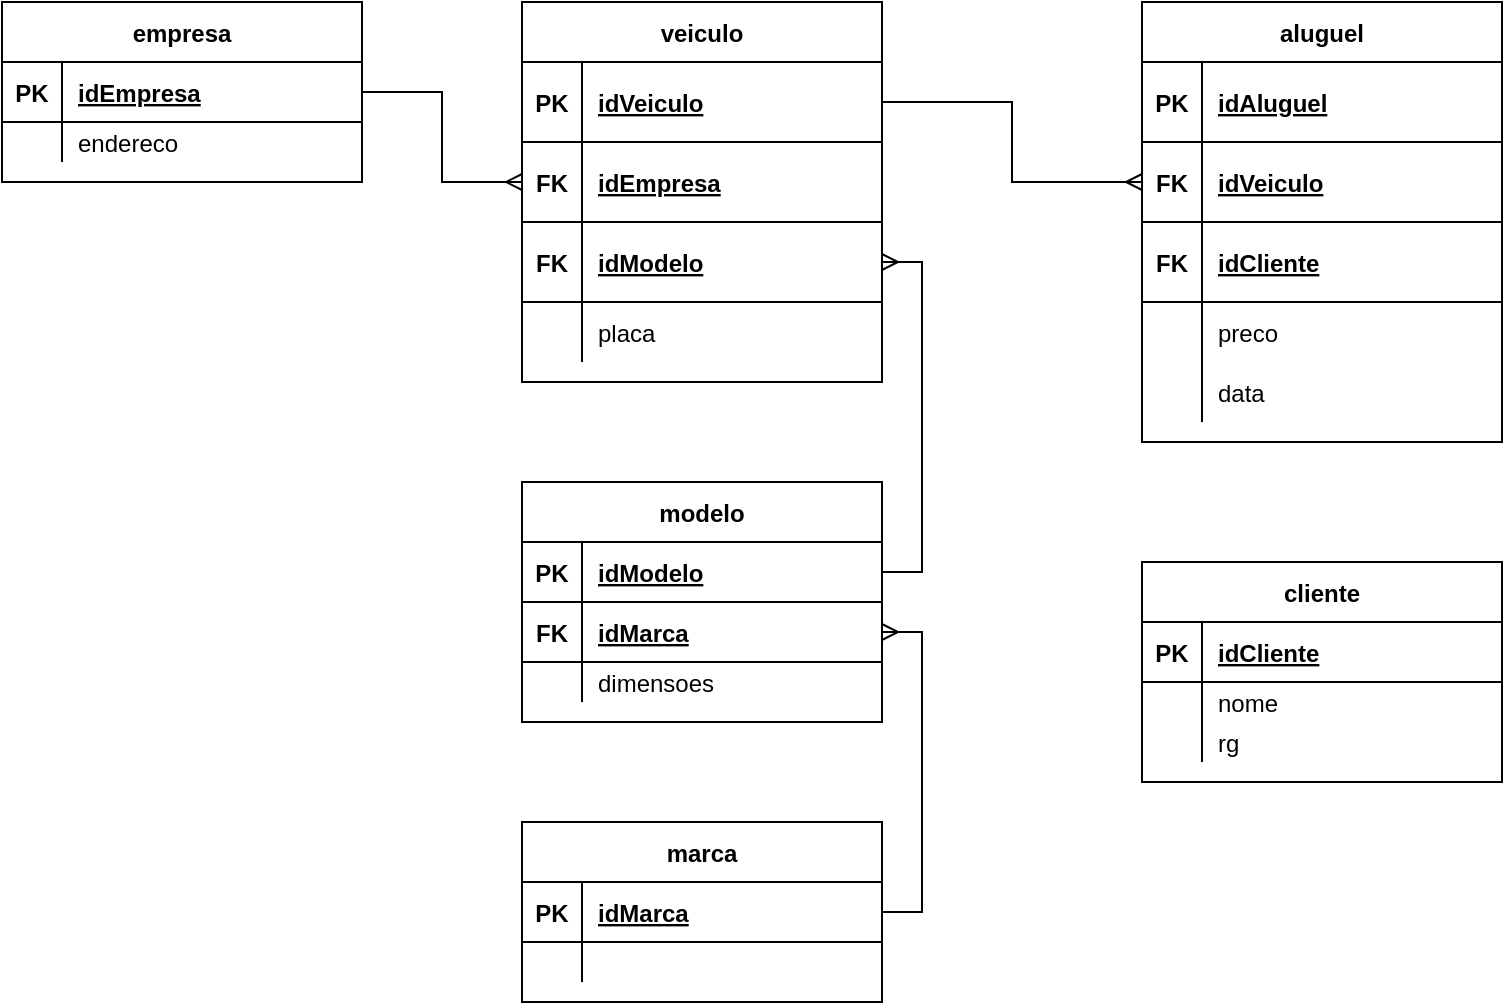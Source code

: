 <mxfile version="14.9.4" type="device"><diagram id="S49cMvUepyHsrRGHtHkn" name="Page-1"><mxGraphModel dx="1038" dy="579" grid="1" gridSize="10" guides="1" tooltips="1" connect="1" arrows="1" fold="1" page="1" pageScale="1" pageWidth="827" pageHeight="1169" math="0" shadow="0"><root><mxCell id="0"/><mxCell id="1" parent="0"/><mxCell id="py7TYg9xpC7Bg-r_uBLN-1" value="empresa" style="shape=table;startSize=30;container=1;collapsible=1;childLayout=tableLayout;fixedRows=1;rowLines=0;fontStyle=1;align=center;resizeLast=1;" vertex="1" parent="1"><mxGeometry x="40" y="40" width="180" height="90" as="geometry"/></mxCell><mxCell id="py7TYg9xpC7Bg-r_uBLN-2" value="" style="shape=partialRectangle;collapsible=0;dropTarget=0;pointerEvents=0;fillColor=none;top=0;left=0;bottom=1;right=0;points=[[0,0.5],[1,0.5]];portConstraint=eastwest;" vertex="1" parent="py7TYg9xpC7Bg-r_uBLN-1"><mxGeometry y="30" width="180" height="30" as="geometry"/></mxCell><mxCell id="py7TYg9xpC7Bg-r_uBLN-3" value="PK" style="shape=partialRectangle;connectable=0;fillColor=none;top=0;left=0;bottom=0;right=0;fontStyle=1;overflow=hidden;" vertex="1" parent="py7TYg9xpC7Bg-r_uBLN-2"><mxGeometry width="30" height="30" as="geometry"/></mxCell><mxCell id="py7TYg9xpC7Bg-r_uBLN-4" value="idEmpresa" style="shape=partialRectangle;connectable=0;fillColor=none;top=0;left=0;bottom=0;right=0;align=left;spacingLeft=6;fontStyle=5;overflow=hidden;" vertex="1" parent="py7TYg9xpC7Bg-r_uBLN-2"><mxGeometry x="30" width="150" height="30" as="geometry"/></mxCell><mxCell id="py7TYg9xpC7Bg-r_uBLN-5" value="" style="shape=partialRectangle;collapsible=0;dropTarget=0;pointerEvents=0;fillColor=none;top=0;left=0;bottom=0;right=0;points=[[0,0.5],[1,0.5]];portConstraint=eastwest;" vertex="1" parent="py7TYg9xpC7Bg-r_uBLN-1"><mxGeometry y="60" width="180" height="20" as="geometry"/></mxCell><mxCell id="py7TYg9xpC7Bg-r_uBLN-6" value="" style="shape=partialRectangle;connectable=0;fillColor=none;top=0;left=0;bottom=0;right=0;editable=1;overflow=hidden;" vertex="1" parent="py7TYg9xpC7Bg-r_uBLN-5"><mxGeometry width="30" height="20" as="geometry"/></mxCell><mxCell id="py7TYg9xpC7Bg-r_uBLN-7" value="endereco" style="shape=partialRectangle;connectable=0;fillColor=none;top=0;left=0;bottom=0;right=0;align=left;spacingLeft=6;overflow=hidden;" vertex="1" parent="py7TYg9xpC7Bg-r_uBLN-5"><mxGeometry x="30" width="150" height="20" as="geometry"/></mxCell><mxCell id="py7TYg9xpC7Bg-r_uBLN-14" value="veiculo" style="shape=table;startSize=30;container=1;collapsible=1;childLayout=tableLayout;fixedRows=1;rowLines=0;fontStyle=1;align=center;resizeLast=1;" vertex="1" parent="1"><mxGeometry x="300" y="40" width="180" height="190" as="geometry"/></mxCell><mxCell id="py7TYg9xpC7Bg-r_uBLN-15" value="" style="shape=partialRectangle;collapsible=0;dropTarget=0;pointerEvents=0;fillColor=none;top=0;left=0;bottom=1;right=0;points=[[0,0.5],[1,0.5]];portConstraint=eastwest;" vertex="1" parent="py7TYg9xpC7Bg-r_uBLN-14"><mxGeometry y="30" width="180" height="40" as="geometry"/></mxCell><mxCell id="py7TYg9xpC7Bg-r_uBLN-16" value="PK" style="shape=partialRectangle;connectable=0;fillColor=none;top=0;left=0;bottom=0;right=0;fontStyle=1;overflow=hidden;" vertex="1" parent="py7TYg9xpC7Bg-r_uBLN-15"><mxGeometry width="30" height="40" as="geometry"/></mxCell><mxCell id="py7TYg9xpC7Bg-r_uBLN-17" value="idVeiculo" style="shape=partialRectangle;connectable=0;fillColor=none;top=0;left=0;bottom=0;right=0;align=left;spacingLeft=6;fontStyle=5;overflow=hidden;" vertex="1" parent="py7TYg9xpC7Bg-r_uBLN-15"><mxGeometry x="30" width="150" height="40" as="geometry"/></mxCell><mxCell id="py7TYg9xpC7Bg-r_uBLN-45" style="shape=partialRectangle;collapsible=0;dropTarget=0;pointerEvents=0;fillColor=none;top=0;left=0;bottom=1;right=0;points=[[0,0.5],[1,0.5]];portConstraint=eastwest;" vertex="1" parent="py7TYg9xpC7Bg-r_uBLN-14"><mxGeometry y="70" width="180" height="40" as="geometry"/></mxCell><mxCell id="py7TYg9xpC7Bg-r_uBLN-46" value="FK" style="shape=partialRectangle;connectable=0;fillColor=none;top=0;left=0;bottom=0;right=0;fontStyle=1;overflow=hidden;" vertex="1" parent="py7TYg9xpC7Bg-r_uBLN-45"><mxGeometry width="30" height="40" as="geometry"/></mxCell><mxCell id="py7TYg9xpC7Bg-r_uBLN-47" value="idEmpresa" style="shape=partialRectangle;connectable=0;fillColor=none;top=0;left=0;bottom=0;right=0;align=left;spacingLeft=6;fontStyle=5;overflow=hidden;" vertex="1" parent="py7TYg9xpC7Bg-r_uBLN-45"><mxGeometry x="30" width="150" height="40" as="geometry"/></mxCell><mxCell id="py7TYg9xpC7Bg-r_uBLN-42" style="shape=partialRectangle;collapsible=0;dropTarget=0;pointerEvents=0;fillColor=none;top=0;left=0;bottom=1;right=0;points=[[0,0.5],[1,0.5]];portConstraint=eastwest;" vertex="1" parent="py7TYg9xpC7Bg-r_uBLN-14"><mxGeometry y="110" width="180" height="40" as="geometry"/></mxCell><mxCell id="py7TYg9xpC7Bg-r_uBLN-43" value="FK" style="shape=partialRectangle;connectable=0;fillColor=none;top=0;left=0;bottom=0;right=0;fontStyle=1;overflow=hidden;" vertex="1" parent="py7TYg9xpC7Bg-r_uBLN-42"><mxGeometry width="30" height="40" as="geometry"/></mxCell><mxCell id="py7TYg9xpC7Bg-r_uBLN-44" value="idModelo" style="shape=partialRectangle;connectable=0;fillColor=none;top=0;left=0;bottom=0;right=0;align=left;spacingLeft=6;fontStyle=5;overflow=hidden;" vertex="1" parent="py7TYg9xpC7Bg-r_uBLN-42"><mxGeometry x="30" width="150" height="40" as="geometry"/></mxCell><mxCell id="py7TYg9xpC7Bg-r_uBLN-18" value="" style="shape=partialRectangle;collapsible=0;dropTarget=0;pointerEvents=0;fillColor=none;top=0;left=0;bottom=0;right=0;points=[[0,0.5],[1,0.5]];portConstraint=eastwest;" vertex="1" parent="py7TYg9xpC7Bg-r_uBLN-14"><mxGeometry y="150" width="180" height="30" as="geometry"/></mxCell><mxCell id="py7TYg9xpC7Bg-r_uBLN-19" value="" style="shape=partialRectangle;connectable=0;fillColor=none;top=0;left=0;bottom=0;right=0;editable=1;overflow=hidden;" vertex="1" parent="py7TYg9xpC7Bg-r_uBLN-18"><mxGeometry width="30" height="30" as="geometry"/></mxCell><mxCell id="py7TYg9xpC7Bg-r_uBLN-20" value="placa" style="shape=partialRectangle;connectable=0;fillColor=none;top=0;left=0;bottom=0;right=0;align=left;spacingLeft=6;overflow=hidden;" vertex="1" parent="py7TYg9xpC7Bg-r_uBLN-18"><mxGeometry x="30" width="150" height="30" as="geometry"/></mxCell><mxCell id="py7TYg9xpC7Bg-r_uBLN-48" style="edgeStyle=orthogonalEdgeStyle;rounded=0;orthogonalLoop=1;jettySize=auto;html=1;entryX=0;entryY=0.5;entryDx=0;entryDy=0;endArrow=ERmany;endFill=0;" edge="1" parent="1" source="py7TYg9xpC7Bg-r_uBLN-2" target="py7TYg9xpC7Bg-r_uBLN-45"><mxGeometry relative="1" as="geometry"/></mxCell><mxCell id="py7TYg9xpC7Bg-r_uBLN-49" value="modelo" style="shape=table;startSize=30;container=1;collapsible=1;childLayout=tableLayout;fixedRows=1;rowLines=0;fontStyle=1;align=center;resizeLast=1;" vertex="1" parent="1"><mxGeometry x="300" y="280" width="180" height="120" as="geometry"/></mxCell><mxCell id="py7TYg9xpC7Bg-r_uBLN-50" value="" style="shape=partialRectangle;collapsible=0;dropTarget=0;pointerEvents=0;fillColor=none;top=0;left=0;bottom=1;right=0;points=[[0,0.5],[1,0.5]];portConstraint=eastwest;" vertex="1" parent="py7TYg9xpC7Bg-r_uBLN-49"><mxGeometry y="30" width="180" height="30" as="geometry"/></mxCell><mxCell id="py7TYg9xpC7Bg-r_uBLN-51" value="PK" style="shape=partialRectangle;connectable=0;fillColor=none;top=0;left=0;bottom=0;right=0;fontStyle=1;overflow=hidden;" vertex="1" parent="py7TYg9xpC7Bg-r_uBLN-50"><mxGeometry width="30" height="30" as="geometry"/></mxCell><mxCell id="py7TYg9xpC7Bg-r_uBLN-52" value="idModelo" style="shape=partialRectangle;connectable=0;fillColor=none;top=0;left=0;bottom=0;right=0;align=left;spacingLeft=6;fontStyle=5;overflow=hidden;" vertex="1" parent="py7TYg9xpC7Bg-r_uBLN-50"><mxGeometry x="30" width="150" height="30" as="geometry"/></mxCell><mxCell id="py7TYg9xpC7Bg-r_uBLN-56" style="shape=partialRectangle;collapsible=0;dropTarget=0;pointerEvents=0;fillColor=none;top=0;left=0;bottom=1;right=0;points=[[0,0.5],[1,0.5]];portConstraint=eastwest;" vertex="1" parent="py7TYg9xpC7Bg-r_uBLN-49"><mxGeometry y="60" width="180" height="30" as="geometry"/></mxCell><mxCell id="py7TYg9xpC7Bg-r_uBLN-57" value="FK" style="shape=partialRectangle;connectable=0;fillColor=none;top=0;left=0;bottom=0;right=0;fontStyle=1;overflow=hidden;" vertex="1" parent="py7TYg9xpC7Bg-r_uBLN-56"><mxGeometry width="30" height="30" as="geometry"/></mxCell><mxCell id="py7TYg9xpC7Bg-r_uBLN-58" value="idMarca" style="shape=partialRectangle;connectable=0;fillColor=none;top=0;left=0;bottom=0;right=0;align=left;spacingLeft=6;fontStyle=5;overflow=hidden;" vertex="1" parent="py7TYg9xpC7Bg-r_uBLN-56"><mxGeometry x="30" width="150" height="30" as="geometry"/></mxCell><mxCell id="py7TYg9xpC7Bg-r_uBLN-53" value="" style="shape=partialRectangle;collapsible=0;dropTarget=0;pointerEvents=0;fillColor=none;top=0;left=0;bottom=0;right=0;points=[[0,0.5],[1,0.5]];portConstraint=eastwest;" vertex="1" parent="py7TYg9xpC7Bg-r_uBLN-49"><mxGeometry y="90" width="180" height="20" as="geometry"/></mxCell><mxCell id="py7TYg9xpC7Bg-r_uBLN-54" value="" style="shape=partialRectangle;connectable=0;fillColor=none;top=0;left=0;bottom=0;right=0;editable=1;overflow=hidden;" vertex="1" parent="py7TYg9xpC7Bg-r_uBLN-53"><mxGeometry width="30" height="20" as="geometry"/></mxCell><mxCell id="py7TYg9xpC7Bg-r_uBLN-55" value="dimensoes" style="shape=partialRectangle;connectable=0;fillColor=none;top=0;left=0;bottom=0;right=0;align=left;spacingLeft=6;overflow=hidden;" vertex="1" parent="py7TYg9xpC7Bg-r_uBLN-53"><mxGeometry x="30" width="150" height="20" as="geometry"/></mxCell><mxCell id="py7TYg9xpC7Bg-r_uBLN-59" style="edgeStyle=orthogonalEdgeStyle;rounded=0;orthogonalLoop=1;jettySize=auto;html=1;entryX=1;entryY=0.5;entryDx=0;entryDy=0;endArrow=ERmany;endFill=0;" edge="1" parent="1" source="py7TYg9xpC7Bg-r_uBLN-50" target="py7TYg9xpC7Bg-r_uBLN-42"><mxGeometry relative="1" as="geometry"><Array as="points"><mxPoint x="500" y="325"/><mxPoint x="500" y="170"/></Array></mxGeometry></mxCell><mxCell id="py7TYg9xpC7Bg-r_uBLN-60" value="marca" style="shape=table;startSize=30;container=1;collapsible=1;childLayout=tableLayout;fixedRows=1;rowLines=0;fontStyle=1;align=center;resizeLast=1;" vertex="1" parent="1"><mxGeometry x="300" y="450" width="180" height="90" as="geometry"/></mxCell><mxCell id="py7TYg9xpC7Bg-r_uBLN-61" value="" style="shape=partialRectangle;collapsible=0;dropTarget=0;pointerEvents=0;fillColor=none;top=0;left=0;bottom=1;right=0;points=[[0,0.5],[1,0.5]];portConstraint=eastwest;" vertex="1" parent="py7TYg9xpC7Bg-r_uBLN-60"><mxGeometry y="30" width="180" height="30" as="geometry"/></mxCell><mxCell id="py7TYg9xpC7Bg-r_uBLN-62" value="PK" style="shape=partialRectangle;connectable=0;fillColor=none;top=0;left=0;bottom=0;right=0;fontStyle=1;overflow=hidden;" vertex="1" parent="py7TYg9xpC7Bg-r_uBLN-61"><mxGeometry width="30" height="30" as="geometry"/></mxCell><mxCell id="py7TYg9xpC7Bg-r_uBLN-63" value="idMarca" style="shape=partialRectangle;connectable=0;fillColor=none;top=0;left=0;bottom=0;right=0;align=left;spacingLeft=6;fontStyle=5;overflow=hidden;" vertex="1" parent="py7TYg9xpC7Bg-r_uBLN-61"><mxGeometry x="30" width="150" height="30" as="geometry"/></mxCell><mxCell id="py7TYg9xpC7Bg-r_uBLN-64" value="" style="shape=partialRectangle;collapsible=0;dropTarget=0;pointerEvents=0;fillColor=none;top=0;left=0;bottom=0;right=0;points=[[0,0.5],[1,0.5]];portConstraint=eastwest;" vertex="1" parent="py7TYg9xpC7Bg-r_uBLN-60"><mxGeometry y="60" width="180" height="20" as="geometry"/></mxCell><mxCell id="py7TYg9xpC7Bg-r_uBLN-65" value="" style="shape=partialRectangle;connectable=0;fillColor=none;top=0;left=0;bottom=0;right=0;editable=1;overflow=hidden;" vertex="1" parent="py7TYg9xpC7Bg-r_uBLN-64"><mxGeometry width="30" height="20" as="geometry"/></mxCell><mxCell id="py7TYg9xpC7Bg-r_uBLN-66" value="" style="shape=partialRectangle;connectable=0;fillColor=none;top=0;left=0;bottom=0;right=0;align=left;spacingLeft=6;overflow=hidden;" vertex="1" parent="py7TYg9xpC7Bg-r_uBLN-64"><mxGeometry x="30" width="150" height="20" as="geometry"/></mxCell><mxCell id="py7TYg9xpC7Bg-r_uBLN-67" style="edgeStyle=orthogonalEdgeStyle;rounded=0;orthogonalLoop=1;jettySize=auto;html=1;entryX=1;entryY=0.5;entryDx=0;entryDy=0;endArrow=ERmany;endFill=0;" edge="1" parent="1" source="py7TYg9xpC7Bg-r_uBLN-61" target="py7TYg9xpC7Bg-r_uBLN-56"><mxGeometry relative="1" as="geometry"><Array as="points"><mxPoint x="500" y="495"/><mxPoint x="500" y="355"/></Array></mxGeometry></mxCell><mxCell id="py7TYg9xpC7Bg-r_uBLN-68" value="aluguel" style="shape=table;startSize=30;container=1;collapsible=1;childLayout=tableLayout;fixedRows=1;rowLines=0;fontStyle=1;align=center;resizeLast=1;" vertex="1" parent="1"><mxGeometry x="610" y="40" width="180" height="220" as="geometry"/></mxCell><mxCell id="py7TYg9xpC7Bg-r_uBLN-69" value="" style="shape=partialRectangle;collapsible=0;dropTarget=0;pointerEvents=0;fillColor=none;top=0;left=0;bottom=1;right=0;points=[[0,0.5],[1,0.5]];portConstraint=eastwest;" vertex="1" parent="py7TYg9xpC7Bg-r_uBLN-68"><mxGeometry y="30" width="180" height="40" as="geometry"/></mxCell><mxCell id="py7TYg9xpC7Bg-r_uBLN-70" value="PK" style="shape=partialRectangle;connectable=0;fillColor=none;top=0;left=0;bottom=0;right=0;fontStyle=1;overflow=hidden;" vertex="1" parent="py7TYg9xpC7Bg-r_uBLN-69"><mxGeometry width="30" height="40" as="geometry"/></mxCell><mxCell id="py7TYg9xpC7Bg-r_uBLN-71" value="idAluguel" style="shape=partialRectangle;connectable=0;fillColor=none;top=0;left=0;bottom=0;right=0;align=left;spacingLeft=6;fontStyle=5;overflow=hidden;" vertex="1" parent="py7TYg9xpC7Bg-r_uBLN-69"><mxGeometry x="30" width="150" height="40" as="geometry"/></mxCell><mxCell id="py7TYg9xpC7Bg-r_uBLN-72" style="shape=partialRectangle;collapsible=0;dropTarget=0;pointerEvents=0;fillColor=none;top=0;left=0;bottom=1;right=0;points=[[0,0.5],[1,0.5]];portConstraint=eastwest;" vertex="1" parent="py7TYg9xpC7Bg-r_uBLN-68"><mxGeometry y="70" width="180" height="40" as="geometry"/></mxCell><mxCell id="py7TYg9xpC7Bg-r_uBLN-73" value="FK" style="shape=partialRectangle;connectable=0;fillColor=none;top=0;left=0;bottom=0;right=0;fontStyle=1;overflow=hidden;" vertex="1" parent="py7TYg9xpC7Bg-r_uBLN-72"><mxGeometry width="30" height="40" as="geometry"/></mxCell><mxCell id="py7TYg9xpC7Bg-r_uBLN-74" value="idVeiculo" style="shape=partialRectangle;connectable=0;fillColor=none;top=0;left=0;bottom=0;right=0;align=left;spacingLeft=6;fontStyle=5;overflow=hidden;" vertex="1" parent="py7TYg9xpC7Bg-r_uBLN-72"><mxGeometry x="30" width="150" height="40" as="geometry"/></mxCell><mxCell id="py7TYg9xpC7Bg-r_uBLN-75" style="shape=partialRectangle;collapsible=0;dropTarget=0;pointerEvents=0;fillColor=none;top=0;left=0;bottom=1;right=0;points=[[0,0.5],[1,0.5]];portConstraint=eastwest;" vertex="1" parent="py7TYg9xpC7Bg-r_uBLN-68"><mxGeometry y="110" width="180" height="40" as="geometry"/></mxCell><mxCell id="py7TYg9xpC7Bg-r_uBLN-76" value="FK" style="shape=partialRectangle;connectable=0;fillColor=none;top=0;left=0;bottom=0;right=0;fontStyle=1;overflow=hidden;" vertex="1" parent="py7TYg9xpC7Bg-r_uBLN-75"><mxGeometry width="30" height="40" as="geometry"/></mxCell><mxCell id="py7TYg9xpC7Bg-r_uBLN-77" value="idCliente" style="shape=partialRectangle;connectable=0;fillColor=none;top=0;left=0;bottom=0;right=0;align=left;spacingLeft=6;fontStyle=5;overflow=hidden;" vertex="1" parent="py7TYg9xpC7Bg-r_uBLN-75"><mxGeometry x="30" width="150" height="40" as="geometry"/></mxCell><mxCell id="py7TYg9xpC7Bg-r_uBLN-78" value="" style="shape=partialRectangle;collapsible=0;dropTarget=0;pointerEvents=0;fillColor=none;top=0;left=0;bottom=0;right=0;points=[[0,0.5],[1,0.5]];portConstraint=eastwest;" vertex="1" parent="py7TYg9xpC7Bg-r_uBLN-68"><mxGeometry y="150" width="180" height="30" as="geometry"/></mxCell><mxCell id="py7TYg9xpC7Bg-r_uBLN-79" value="" style="shape=partialRectangle;connectable=0;fillColor=none;top=0;left=0;bottom=0;right=0;editable=1;overflow=hidden;" vertex="1" parent="py7TYg9xpC7Bg-r_uBLN-78"><mxGeometry width="30" height="30" as="geometry"/></mxCell><mxCell id="py7TYg9xpC7Bg-r_uBLN-80" value="preco" style="shape=partialRectangle;connectable=0;fillColor=none;top=0;left=0;bottom=0;right=0;align=left;spacingLeft=6;overflow=hidden;" vertex="1" parent="py7TYg9xpC7Bg-r_uBLN-78"><mxGeometry x="30" width="150" height="30" as="geometry"/></mxCell><mxCell id="py7TYg9xpC7Bg-r_uBLN-81" style="shape=partialRectangle;collapsible=0;dropTarget=0;pointerEvents=0;fillColor=none;top=0;left=0;bottom=0;right=0;points=[[0,0.5],[1,0.5]];portConstraint=eastwest;" vertex="1" parent="py7TYg9xpC7Bg-r_uBLN-68"><mxGeometry y="180" width="180" height="30" as="geometry"/></mxCell><mxCell id="py7TYg9xpC7Bg-r_uBLN-82" style="shape=partialRectangle;connectable=0;fillColor=none;top=0;left=0;bottom=0;right=0;editable=1;overflow=hidden;" vertex="1" parent="py7TYg9xpC7Bg-r_uBLN-81"><mxGeometry width="30" height="30" as="geometry"/></mxCell><mxCell id="py7TYg9xpC7Bg-r_uBLN-83" value="data" style="shape=partialRectangle;connectable=0;fillColor=none;top=0;left=0;bottom=0;right=0;align=left;spacingLeft=6;overflow=hidden;" vertex="1" parent="py7TYg9xpC7Bg-r_uBLN-81"><mxGeometry x="30" width="150" height="30" as="geometry"/></mxCell><mxCell id="py7TYg9xpC7Bg-r_uBLN-84" style="edgeStyle=orthogonalEdgeStyle;rounded=0;orthogonalLoop=1;jettySize=auto;html=1;entryX=0;entryY=0.5;entryDx=0;entryDy=0;endArrow=ERmany;endFill=0;" edge="1" parent="1" source="py7TYg9xpC7Bg-r_uBLN-15" target="py7TYg9xpC7Bg-r_uBLN-72"><mxGeometry relative="1" as="geometry"/></mxCell><mxCell id="py7TYg9xpC7Bg-r_uBLN-85" value="cliente" style="shape=table;startSize=30;container=1;collapsible=1;childLayout=tableLayout;fixedRows=1;rowLines=0;fontStyle=1;align=center;resizeLast=1;" vertex="1" parent="1"><mxGeometry x="610" y="320" width="180" height="110" as="geometry"/></mxCell><mxCell id="py7TYg9xpC7Bg-r_uBLN-86" value="" style="shape=partialRectangle;collapsible=0;dropTarget=0;pointerEvents=0;fillColor=none;top=0;left=0;bottom=1;right=0;points=[[0,0.5],[1,0.5]];portConstraint=eastwest;" vertex="1" parent="py7TYg9xpC7Bg-r_uBLN-85"><mxGeometry y="30" width="180" height="30" as="geometry"/></mxCell><mxCell id="py7TYg9xpC7Bg-r_uBLN-87" value="PK" style="shape=partialRectangle;connectable=0;fillColor=none;top=0;left=0;bottom=0;right=0;fontStyle=1;overflow=hidden;" vertex="1" parent="py7TYg9xpC7Bg-r_uBLN-86"><mxGeometry width="30" height="30" as="geometry"/></mxCell><mxCell id="py7TYg9xpC7Bg-r_uBLN-88" value="idCliente" style="shape=partialRectangle;connectable=0;fillColor=none;top=0;left=0;bottom=0;right=0;align=left;spacingLeft=6;fontStyle=5;overflow=hidden;" vertex="1" parent="py7TYg9xpC7Bg-r_uBLN-86"><mxGeometry x="30" width="150" height="30" as="geometry"/></mxCell><mxCell id="py7TYg9xpC7Bg-r_uBLN-92" value="" style="shape=partialRectangle;collapsible=0;dropTarget=0;pointerEvents=0;fillColor=none;top=0;left=0;bottom=0;right=0;points=[[0,0.5],[1,0.5]];portConstraint=eastwest;" vertex="1" parent="py7TYg9xpC7Bg-r_uBLN-85"><mxGeometry y="60" width="180" height="20" as="geometry"/></mxCell><mxCell id="py7TYg9xpC7Bg-r_uBLN-93" value="" style="shape=partialRectangle;connectable=0;fillColor=none;top=0;left=0;bottom=0;right=0;editable=1;overflow=hidden;" vertex="1" parent="py7TYg9xpC7Bg-r_uBLN-92"><mxGeometry width="30" height="20" as="geometry"/></mxCell><mxCell id="py7TYg9xpC7Bg-r_uBLN-94" value="nome" style="shape=partialRectangle;connectable=0;fillColor=none;top=0;left=0;bottom=0;right=0;align=left;spacingLeft=6;overflow=hidden;" vertex="1" parent="py7TYg9xpC7Bg-r_uBLN-92"><mxGeometry x="30" width="150" height="20" as="geometry"/></mxCell><mxCell id="py7TYg9xpC7Bg-r_uBLN-95" style="shape=partialRectangle;collapsible=0;dropTarget=0;pointerEvents=0;fillColor=none;top=0;left=0;bottom=0;right=0;points=[[0,0.5],[1,0.5]];portConstraint=eastwest;" vertex="1" parent="py7TYg9xpC7Bg-r_uBLN-85"><mxGeometry y="80" width="180" height="20" as="geometry"/></mxCell><mxCell id="py7TYg9xpC7Bg-r_uBLN-96" style="shape=partialRectangle;connectable=0;fillColor=none;top=0;left=0;bottom=0;right=0;editable=1;overflow=hidden;" vertex="1" parent="py7TYg9xpC7Bg-r_uBLN-95"><mxGeometry width="30" height="20" as="geometry"/></mxCell><mxCell id="py7TYg9xpC7Bg-r_uBLN-97" value="rg" style="shape=partialRectangle;connectable=0;fillColor=none;top=0;left=0;bottom=0;right=0;align=left;spacingLeft=6;overflow=hidden;" vertex="1" parent="py7TYg9xpC7Bg-r_uBLN-95"><mxGeometry x="30" width="150" height="20" as="geometry"/></mxCell></root></mxGraphModel></diagram></mxfile>
